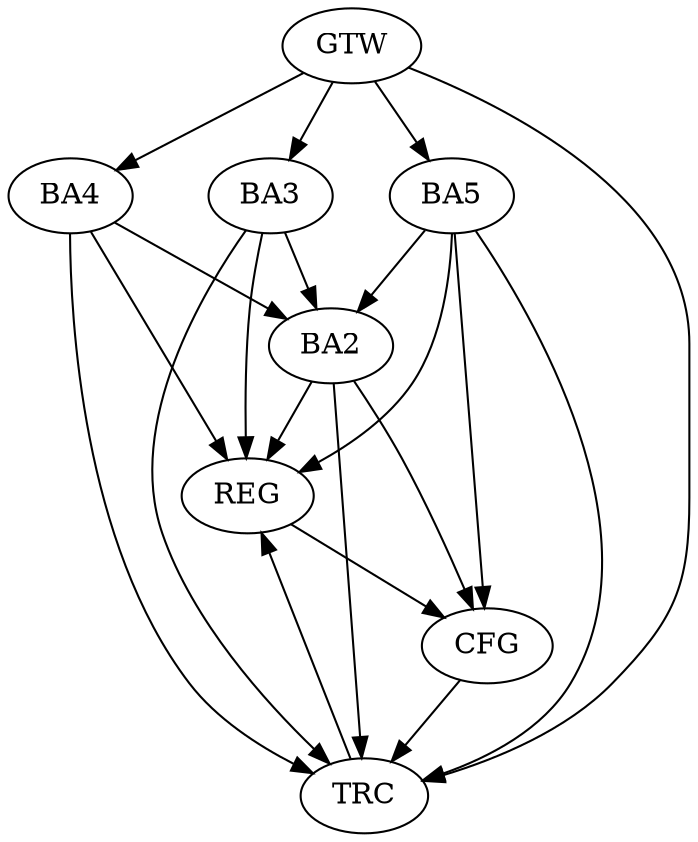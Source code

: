 strict digraph G {
  BA2 [ label="BA2" ];
  BA3 [ label="BA3" ];
  BA4 [ label="BA4" ];
  BA5 [ label="BA5" ];
  GTW [ label="GTW" ];
  REG [ label="REG" ];
  CFG [ label="CFG" ];
  TRC [ label="TRC" ];
  BA3 -> BA2;
  BA4 -> BA2;
  BA5 -> BA2;
  GTW -> BA3;
  GTW -> BA4;
  GTW -> BA5;
  BA2 -> REG;
  BA3 -> REG;
  BA4 -> REG;
  BA5 -> REG;
  BA2 -> CFG;
  BA5 -> CFG;
  REG -> CFG;
  BA2 -> TRC;
  BA3 -> TRC;
  BA4 -> TRC;
  BA5 -> TRC;
  GTW -> TRC;
  CFG -> TRC;
  TRC -> REG;
}
